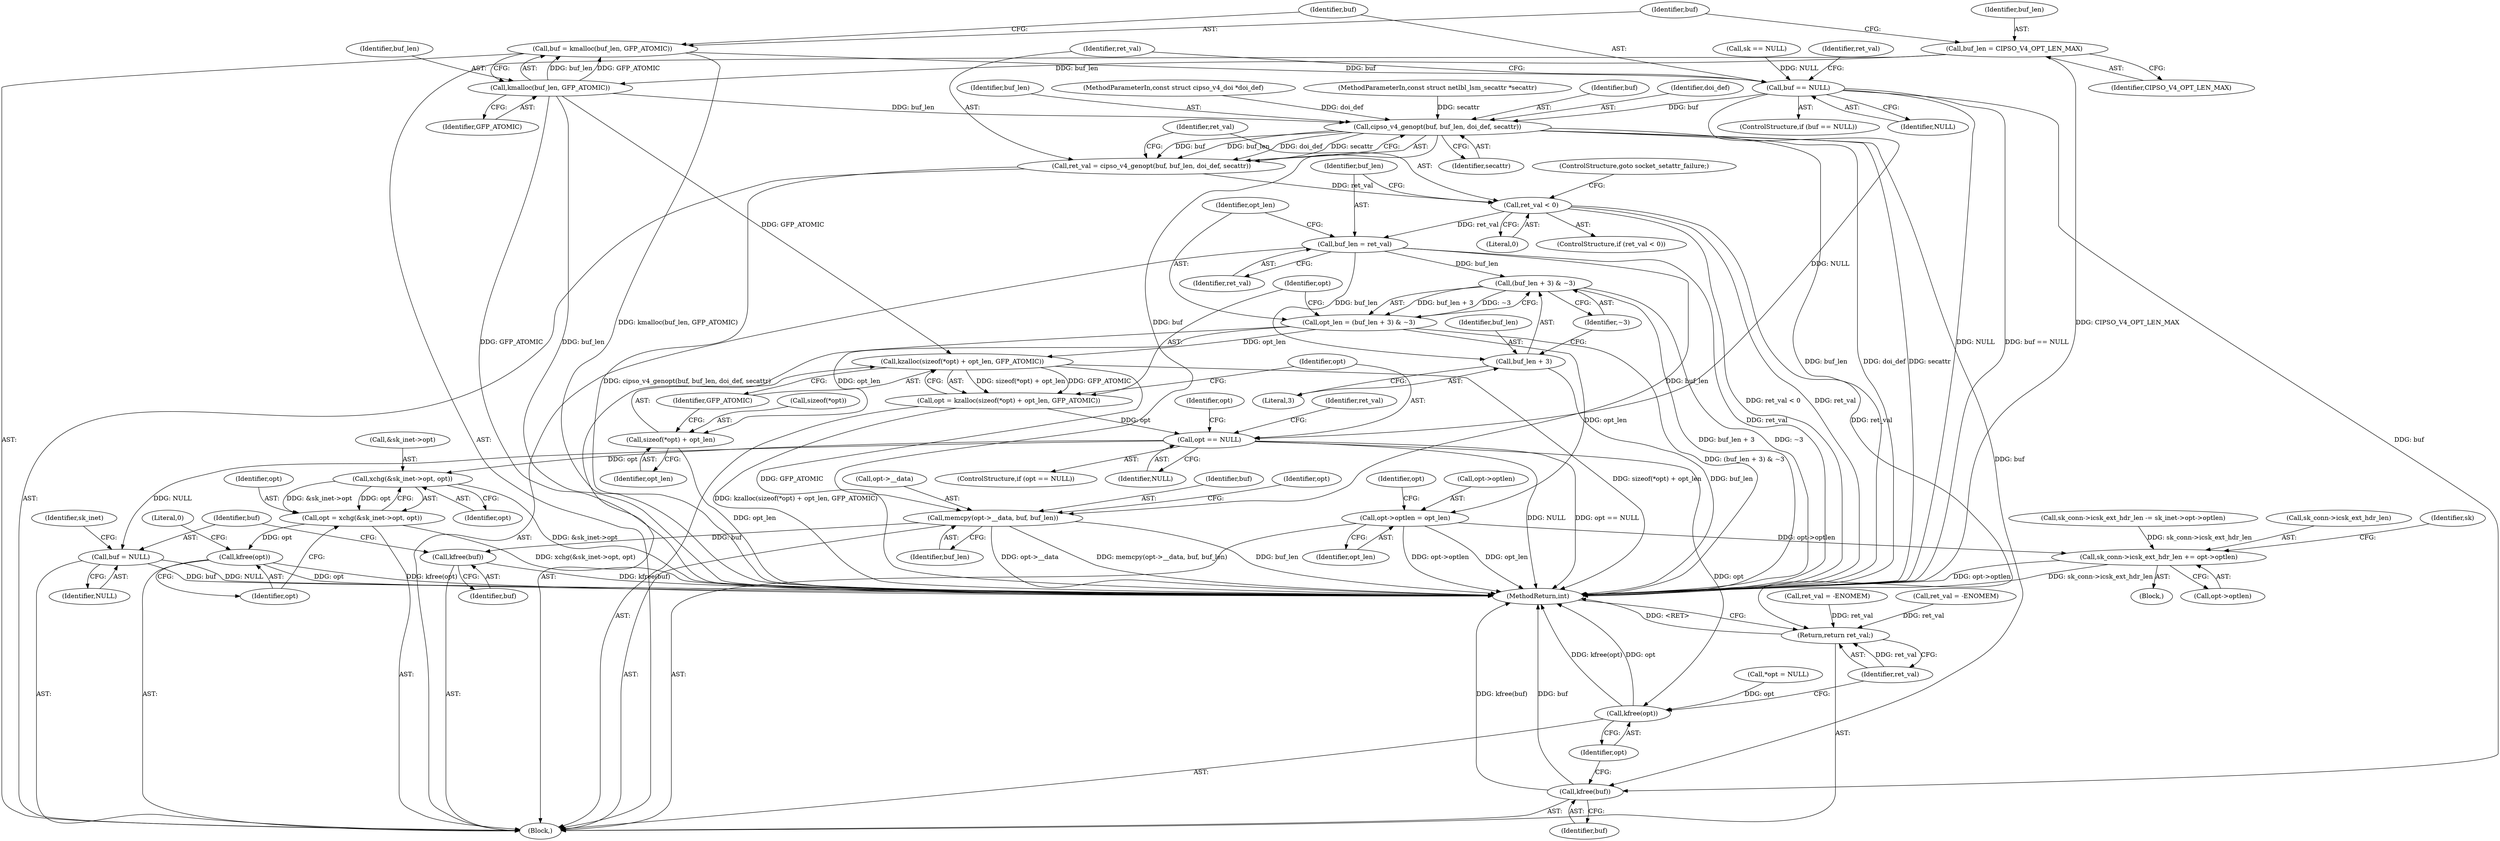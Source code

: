 digraph "1_linux_f6d8bd051c391c1c0458a30b2a7abcd939329259_10@pointer" {
"1000134" [label="(Call,buf = kmalloc(buf_len, GFP_ATOMIC))"];
"1000136" [label="(Call,kmalloc(buf_len, GFP_ATOMIC))"];
"1000131" [label="(Call,buf_len = CIPSO_V4_OPT_LEN_MAX)"];
"1000140" [label="(Call,buf == NULL)"];
"1000151" [label="(Call,cipso_v4_genopt(buf, buf_len, doi_def, secattr))"];
"1000149" [label="(Call,ret_val = cipso_v4_genopt(buf, buf_len, doi_def, secattr))"];
"1000157" [label="(Call,ret_val < 0)"];
"1000161" [label="(Call,buf_len = ret_val)"];
"1000166" [label="(Call,(buf_len + 3) & ~3)"];
"1000164" [label="(Call,opt_len = (buf_len + 3) & ~3)"];
"1000173" [label="(Call,kzalloc(sizeof(*opt) + opt_len, GFP_ATOMIC))"];
"1000171" [label="(Call,opt = kzalloc(sizeof(*opt) + opt_len, GFP_ATOMIC))"];
"1000181" [label="(Call,opt == NULL)"];
"1000209" [label="(Call,buf = NULL)"];
"1000252" [label="(Call,xchg(&sk_inet->opt, opt))"];
"1000250" [label="(Call,opt = xchg(&sk_inet->opt, opt))"];
"1000258" [label="(Call,kfree(opt))"];
"1000265" [label="(Call,kfree(opt))"];
"1000174" [label="(Call,sizeof(*opt) + opt_len)"];
"1000196" [label="(Call,opt->optlen = opt_len)"];
"1000238" [label="(Call,sk_conn->icsk_ext_hdr_len += opt->optlen)"];
"1000167" [label="(Call,buf_len + 3)"];
"1000190" [label="(Call,memcpy(opt->__data, buf, buf_len))"];
"1000207" [label="(Call,kfree(buf))"];
"1000267" [label="(Return,return ret_val;)"];
"1000263" [label="(Call,kfree(buf))"];
"1000142" [label="(Identifier,NULL)"];
"1000195" [label="(Identifier,buf_len)"];
"1000185" [label="(Call,ret_val = -ENOMEM)"];
"1000155" [label="(Identifier,secattr)"];
"1000169" [label="(Literal,3)"];
"1000152" [label="(Identifier,buf)"];
"1000259" [label="(Identifier,opt)"];
"1000161" [label="(Call,buf_len = ret_val)"];
"1000186" [label="(Identifier,ret_val)"];
"1000131" [label="(Call,buf_len = CIPSO_V4_OPT_LEN_MAX)"];
"1000107" [label="(Block,)"];
"1000207" [label="(Call,kfree(buf))"];
"1000191" [label="(Call,opt->__data)"];
"1000167" [label="(Call,buf_len + 3)"];
"1000157" [label="(Call,ret_val < 0)"];
"1000251" [label="(Identifier,opt)"];
"1000172" [label="(Identifier,opt)"];
"1000154" [label="(Identifier,doi_def)"];
"1000190" [label="(Call,memcpy(opt->__data, buf, buf_len))"];
"1000182" [label="(Identifier,opt)"];
"1000253" [label="(Call,&sk_inet->opt)"];
"1000203" [label="(Identifier,opt)"];
"1000211" [label="(Identifier,NULL)"];
"1000139" [label="(ControlStructure,if (buf == NULL))"];
"1000120" [label="(Call,*opt = NULL)"];
"1000171" [label="(Call,opt = kzalloc(sizeof(*opt) + opt_len, GFP_ATOMIC))"];
"1000162" [label="(Identifier,buf_len)"];
"1000200" [label="(Identifier,opt_len)"];
"1000267" [label="(Return,return ret_val;)"];
"1000153" [label="(Identifier,buf_len)"];
"1000250" [label="(Call,opt = xchg(&sk_inet->opt, opt))"];
"1000150" [label="(Identifier,ret_val)"];
"1000160" [label="(ControlStructure,goto socket_setattr_failure;)"];
"1000164" [label="(Call,opt_len = (buf_len + 3) & ~3)"];
"1000238" [label="(Call,sk_conn->icsk_ext_hdr_len += opt->optlen)"];
"1000165" [label="(Identifier,opt_len)"];
"1000194" [label="(Identifier,buf)"];
"1000197" [label="(Call,opt->optlen)"];
"1000168" [label="(Identifier,buf_len)"];
"1000268" [label="(Identifier,ret_val)"];
"1000170" [label="(Identifier,~3)"];
"1000159" [label="(Literal,0)"];
"1000192" [label="(Identifier,opt)"];
"1000140" [label="(Call,buf == NULL)"];
"1000257" [label="(Identifier,opt)"];
"1000209" [label="(Call,buf = NULL)"];
"1000145" [label="(Identifier,ret_val)"];
"1000252" [label="(Call,xchg(&sk_inet->opt, opt))"];
"1000265" [label="(Call,kfree(opt))"];
"1000181" [label="(Call,opt == NULL)"];
"1000180" [label="(ControlStructure,if (opt == NULL))"];
"1000137" [label="(Identifier,buf_len)"];
"1000173" [label="(Call,kzalloc(sizeof(*opt) + opt_len, GFP_ATOMIC))"];
"1000198" [label="(Identifier,opt)"];
"1000105" [label="(MethodParameterIn,const struct cipso_v4_doi *doi_def)"];
"1000158" [label="(Identifier,ret_val)"];
"1000210" [label="(Identifier,buf)"];
"1000126" [label="(Call,sk == NULL)"];
"1000135" [label="(Identifier,buf)"];
"1000220" [label="(Block,)"];
"1000269" [label="(MethodReturn,int)"];
"1000246" [label="(Identifier,sk)"];
"1000138" [label="(Identifier,GFP_ATOMIC)"];
"1000261" [label="(Literal,0)"];
"1000175" [label="(Call,sizeof(*opt))"];
"1000208" [label="(Identifier,buf)"];
"1000149" [label="(Call,ret_val = cipso_v4_genopt(buf, buf_len, doi_def, secattr))"];
"1000163" [label="(Identifier,ret_val)"];
"1000229" [label="(Call,sk_conn->icsk_ext_hdr_len -= sk_inet->opt->optlen)"];
"1000196" [label="(Call,opt->optlen = opt_len)"];
"1000179" [label="(Identifier,GFP_ATOMIC)"];
"1000174" [label="(Call,sizeof(*opt) + opt_len)"];
"1000166" [label="(Call,(buf_len + 3) & ~3)"];
"1000239" [label="(Call,sk_conn->icsk_ext_hdr_len)"];
"1000178" [label="(Identifier,opt_len)"];
"1000213" [label="(Identifier,sk_inet)"];
"1000151" [label="(Call,cipso_v4_genopt(buf, buf_len, doi_def, secattr))"];
"1000242" [label="(Call,opt->optlen)"];
"1000144" [label="(Call,ret_val = -ENOMEM)"];
"1000264" [label="(Identifier,buf)"];
"1000258" [label="(Call,kfree(opt))"];
"1000132" [label="(Identifier,buf_len)"];
"1000141" [label="(Identifier,buf)"];
"1000156" [label="(ControlStructure,if (ret_val < 0))"];
"1000106" [label="(MethodParameterIn,const struct netlbl_lsm_secattr *secattr)"];
"1000266" [label="(Identifier,opt)"];
"1000263" [label="(Call,kfree(buf))"];
"1000133" [label="(Identifier,CIPSO_V4_OPT_LEN_MAX)"];
"1000136" [label="(Call,kmalloc(buf_len, GFP_ATOMIC))"];
"1000183" [label="(Identifier,NULL)"];
"1000134" [label="(Call,buf = kmalloc(buf_len, GFP_ATOMIC))"];
"1000134" -> "1000107"  [label="AST: "];
"1000134" -> "1000136"  [label="CFG: "];
"1000135" -> "1000134"  [label="AST: "];
"1000136" -> "1000134"  [label="AST: "];
"1000141" -> "1000134"  [label="CFG: "];
"1000134" -> "1000269"  [label="DDG: kmalloc(buf_len, GFP_ATOMIC)"];
"1000136" -> "1000134"  [label="DDG: buf_len"];
"1000136" -> "1000134"  [label="DDG: GFP_ATOMIC"];
"1000134" -> "1000140"  [label="DDG: buf"];
"1000136" -> "1000138"  [label="CFG: "];
"1000137" -> "1000136"  [label="AST: "];
"1000138" -> "1000136"  [label="AST: "];
"1000136" -> "1000269"  [label="DDG: GFP_ATOMIC"];
"1000136" -> "1000269"  [label="DDG: buf_len"];
"1000131" -> "1000136"  [label="DDG: buf_len"];
"1000136" -> "1000151"  [label="DDG: buf_len"];
"1000136" -> "1000173"  [label="DDG: GFP_ATOMIC"];
"1000131" -> "1000107"  [label="AST: "];
"1000131" -> "1000133"  [label="CFG: "];
"1000132" -> "1000131"  [label="AST: "];
"1000133" -> "1000131"  [label="AST: "];
"1000135" -> "1000131"  [label="CFG: "];
"1000131" -> "1000269"  [label="DDG: CIPSO_V4_OPT_LEN_MAX"];
"1000140" -> "1000139"  [label="AST: "];
"1000140" -> "1000142"  [label="CFG: "];
"1000141" -> "1000140"  [label="AST: "];
"1000142" -> "1000140"  [label="AST: "];
"1000145" -> "1000140"  [label="CFG: "];
"1000150" -> "1000140"  [label="CFG: "];
"1000140" -> "1000269"  [label="DDG: NULL"];
"1000140" -> "1000269"  [label="DDG: buf == NULL"];
"1000126" -> "1000140"  [label="DDG: NULL"];
"1000140" -> "1000151"  [label="DDG: buf"];
"1000140" -> "1000181"  [label="DDG: NULL"];
"1000140" -> "1000263"  [label="DDG: buf"];
"1000151" -> "1000149"  [label="AST: "];
"1000151" -> "1000155"  [label="CFG: "];
"1000152" -> "1000151"  [label="AST: "];
"1000153" -> "1000151"  [label="AST: "];
"1000154" -> "1000151"  [label="AST: "];
"1000155" -> "1000151"  [label="AST: "];
"1000149" -> "1000151"  [label="CFG: "];
"1000151" -> "1000269"  [label="DDG: secattr"];
"1000151" -> "1000269"  [label="DDG: buf_len"];
"1000151" -> "1000269"  [label="DDG: doi_def"];
"1000151" -> "1000149"  [label="DDG: buf"];
"1000151" -> "1000149"  [label="DDG: buf_len"];
"1000151" -> "1000149"  [label="DDG: doi_def"];
"1000151" -> "1000149"  [label="DDG: secattr"];
"1000105" -> "1000151"  [label="DDG: doi_def"];
"1000106" -> "1000151"  [label="DDG: secattr"];
"1000151" -> "1000190"  [label="DDG: buf"];
"1000151" -> "1000263"  [label="DDG: buf"];
"1000149" -> "1000107"  [label="AST: "];
"1000150" -> "1000149"  [label="AST: "];
"1000158" -> "1000149"  [label="CFG: "];
"1000149" -> "1000269"  [label="DDG: cipso_v4_genopt(buf, buf_len, doi_def, secattr)"];
"1000149" -> "1000157"  [label="DDG: ret_val"];
"1000157" -> "1000156"  [label="AST: "];
"1000157" -> "1000159"  [label="CFG: "];
"1000158" -> "1000157"  [label="AST: "];
"1000159" -> "1000157"  [label="AST: "];
"1000160" -> "1000157"  [label="CFG: "];
"1000162" -> "1000157"  [label="CFG: "];
"1000157" -> "1000269"  [label="DDG: ret_val < 0"];
"1000157" -> "1000269"  [label="DDG: ret_val"];
"1000157" -> "1000161"  [label="DDG: ret_val"];
"1000157" -> "1000267"  [label="DDG: ret_val"];
"1000161" -> "1000107"  [label="AST: "];
"1000161" -> "1000163"  [label="CFG: "];
"1000162" -> "1000161"  [label="AST: "];
"1000163" -> "1000161"  [label="AST: "];
"1000165" -> "1000161"  [label="CFG: "];
"1000161" -> "1000269"  [label="DDG: ret_val"];
"1000161" -> "1000166"  [label="DDG: buf_len"];
"1000161" -> "1000167"  [label="DDG: buf_len"];
"1000161" -> "1000190"  [label="DDG: buf_len"];
"1000166" -> "1000164"  [label="AST: "];
"1000166" -> "1000170"  [label="CFG: "];
"1000167" -> "1000166"  [label="AST: "];
"1000170" -> "1000166"  [label="AST: "];
"1000164" -> "1000166"  [label="CFG: "];
"1000166" -> "1000269"  [label="DDG: buf_len + 3"];
"1000166" -> "1000269"  [label="DDG: ~3"];
"1000166" -> "1000164"  [label="DDG: buf_len + 3"];
"1000166" -> "1000164"  [label="DDG: ~3"];
"1000164" -> "1000107"  [label="AST: "];
"1000165" -> "1000164"  [label="AST: "];
"1000172" -> "1000164"  [label="CFG: "];
"1000164" -> "1000269"  [label="DDG: (buf_len + 3) & ~3"];
"1000164" -> "1000173"  [label="DDG: opt_len"];
"1000164" -> "1000174"  [label="DDG: opt_len"];
"1000164" -> "1000196"  [label="DDG: opt_len"];
"1000173" -> "1000171"  [label="AST: "];
"1000173" -> "1000179"  [label="CFG: "];
"1000174" -> "1000173"  [label="AST: "];
"1000179" -> "1000173"  [label="AST: "];
"1000171" -> "1000173"  [label="CFG: "];
"1000173" -> "1000269"  [label="DDG: GFP_ATOMIC"];
"1000173" -> "1000269"  [label="DDG: sizeof(*opt) + opt_len"];
"1000173" -> "1000171"  [label="DDG: sizeof(*opt) + opt_len"];
"1000173" -> "1000171"  [label="DDG: GFP_ATOMIC"];
"1000171" -> "1000107"  [label="AST: "];
"1000172" -> "1000171"  [label="AST: "];
"1000182" -> "1000171"  [label="CFG: "];
"1000171" -> "1000269"  [label="DDG: kzalloc(sizeof(*opt) + opt_len, GFP_ATOMIC)"];
"1000171" -> "1000181"  [label="DDG: opt"];
"1000181" -> "1000180"  [label="AST: "];
"1000181" -> "1000183"  [label="CFG: "];
"1000182" -> "1000181"  [label="AST: "];
"1000183" -> "1000181"  [label="AST: "];
"1000186" -> "1000181"  [label="CFG: "];
"1000192" -> "1000181"  [label="CFG: "];
"1000181" -> "1000269"  [label="DDG: opt == NULL"];
"1000181" -> "1000269"  [label="DDG: NULL"];
"1000181" -> "1000209"  [label="DDG: NULL"];
"1000181" -> "1000252"  [label="DDG: opt"];
"1000181" -> "1000265"  [label="DDG: opt"];
"1000209" -> "1000107"  [label="AST: "];
"1000209" -> "1000211"  [label="CFG: "];
"1000210" -> "1000209"  [label="AST: "];
"1000211" -> "1000209"  [label="AST: "];
"1000213" -> "1000209"  [label="CFG: "];
"1000209" -> "1000269"  [label="DDG: buf"];
"1000209" -> "1000269"  [label="DDG: NULL"];
"1000252" -> "1000250"  [label="AST: "];
"1000252" -> "1000257"  [label="CFG: "];
"1000253" -> "1000252"  [label="AST: "];
"1000257" -> "1000252"  [label="AST: "];
"1000250" -> "1000252"  [label="CFG: "];
"1000252" -> "1000269"  [label="DDG: &sk_inet->opt"];
"1000252" -> "1000250"  [label="DDG: &sk_inet->opt"];
"1000252" -> "1000250"  [label="DDG: opt"];
"1000250" -> "1000107"  [label="AST: "];
"1000251" -> "1000250"  [label="AST: "];
"1000259" -> "1000250"  [label="CFG: "];
"1000250" -> "1000269"  [label="DDG: xchg(&sk_inet->opt, opt)"];
"1000250" -> "1000258"  [label="DDG: opt"];
"1000258" -> "1000107"  [label="AST: "];
"1000258" -> "1000259"  [label="CFG: "];
"1000259" -> "1000258"  [label="AST: "];
"1000261" -> "1000258"  [label="CFG: "];
"1000258" -> "1000269"  [label="DDG: opt"];
"1000258" -> "1000269"  [label="DDG: kfree(opt)"];
"1000265" -> "1000107"  [label="AST: "];
"1000265" -> "1000266"  [label="CFG: "];
"1000266" -> "1000265"  [label="AST: "];
"1000268" -> "1000265"  [label="CFG: "];
"1000265" -> "1000269"  [label="DDG: kfree(opt)"];
"1000265" -> "1000269"  [label="DDG: opt"];
"1000120" -> "1000265"  [label="DDG: opt"];
"1000174" -> "1000178"  [label="CFG: "];
"1000175" -> "1000174"  [label="AST: "];
"1000178" -> "1000174"  [label="AST: "];
"1000179" -> "1000174"  [label="CFG: "];
"1000174" -> "1000269"  [label="DDG: opt_len"];
"1000196" -> "1000107"  [label="AST: "];
"1000196" -> "1000200"  [label="CFG: "];
"1000197" -> "1000196"  [label="AST: "];
"1000200" -> "1000196"  [label="AST: "];
"1000203" -> "1000196"  [label="CFG: "];
"1000196" -> "1000269"  [label="DDG: opt->optlen"];
"1000196" -> "1000269"  [label="DDG: opt_len"];
"1000196" -> "1000238"  [label="DDG: opt->optlen"];
"1000238" -> "1000220"  [label="AST: "];
"1000238" -> "1000242"  [label="CFG: "];
"1000239" -> "1000238"  [label="AST: "];
"1000242" -> "1000238"  [label="AST: "];
"1000246" -> "1000238"  [label="CFG: "];
"1000238" -> "1000269"  [label="DDG: sk_conn->icsk_ext_hdr_len"];
"1000238" -> "1000269"  [label="DDG: opt->optlen"];
"1000229" -> "1000238"  [label="DDG: sk_conn->icsk_ext_hdr_len"];
"1000167" -> "1000169"  [label="CFG: "];
"1000168" -> "1000167"  [label="AST: "];
"1000169" -> "1000167"  [label="AST: "];
"1000170" -> "1000167"  [label="CFG: "];
"1000167" -> "1000269"  [label="DDG: buf_len"];
"1000190" -> "1000107"  [label="AST: "];
"1000190" -> "1000195"  [label="CFG: "];
"1000191" -> "1000190"  [label="AST: "];
"1000194" -> "1000190"  [label="AST: "];
"1000195" -> "1000190"  [label="AST: "];
"1000198" -> "1000190"  [label="CFG: "];
"1000190" -> "1000269"  [label="DDG: memcpy(opt->__data, buf, buf_len)"];
"1000190" -> "1000269"  [label="DDG: buf_len"];
"1000190" -> "1000269"  [label="DDG: opt->__data"];
"1000190" -> "1000207"  [label="DDG: buf"];
"1000207" -> "1000107"  [label="AST: "];
"1000207" -> "1000208"  [label="CFG: "];
"1000208" -> "1000207"  [label="AST: "];
"1000210" -> "1000207"  [label="CFG: "];
"1000207" -> "1000269"  [label="DDG: kfree(buf)"];
"1000267" -> "1000107"  [label="AST: "];
"1000267" -> "1000268"  [label="CFG: "];
"1000268" -> "1000267"  [label="AST: "];
"1000269" -> "1000267"  [label="CFG: "];
"1000267" -> "1000269"  [label="DDG: <RET>"];
"1000268" -> "1000267"  [label="DDG: ret_val"];
"1000185" -> "1000267"  [label="DDG: ret_val"];
"1000144" -> "1000267"  [label="DDG: ret_val"];
"1000263" -> "1000107"  [label="AST: "];
"1000263" -> "1000264"  [label="CFG: "];
"1000264" -> "1000263"  [label="AST: "];
"1000266" -> "1000263"  [label="CFG: "];
"1000263" -> "1000269"  [label="DDG: buf"];
"1000263" -> "1000269"  [label="DDG: kfree(buf)"];
}
